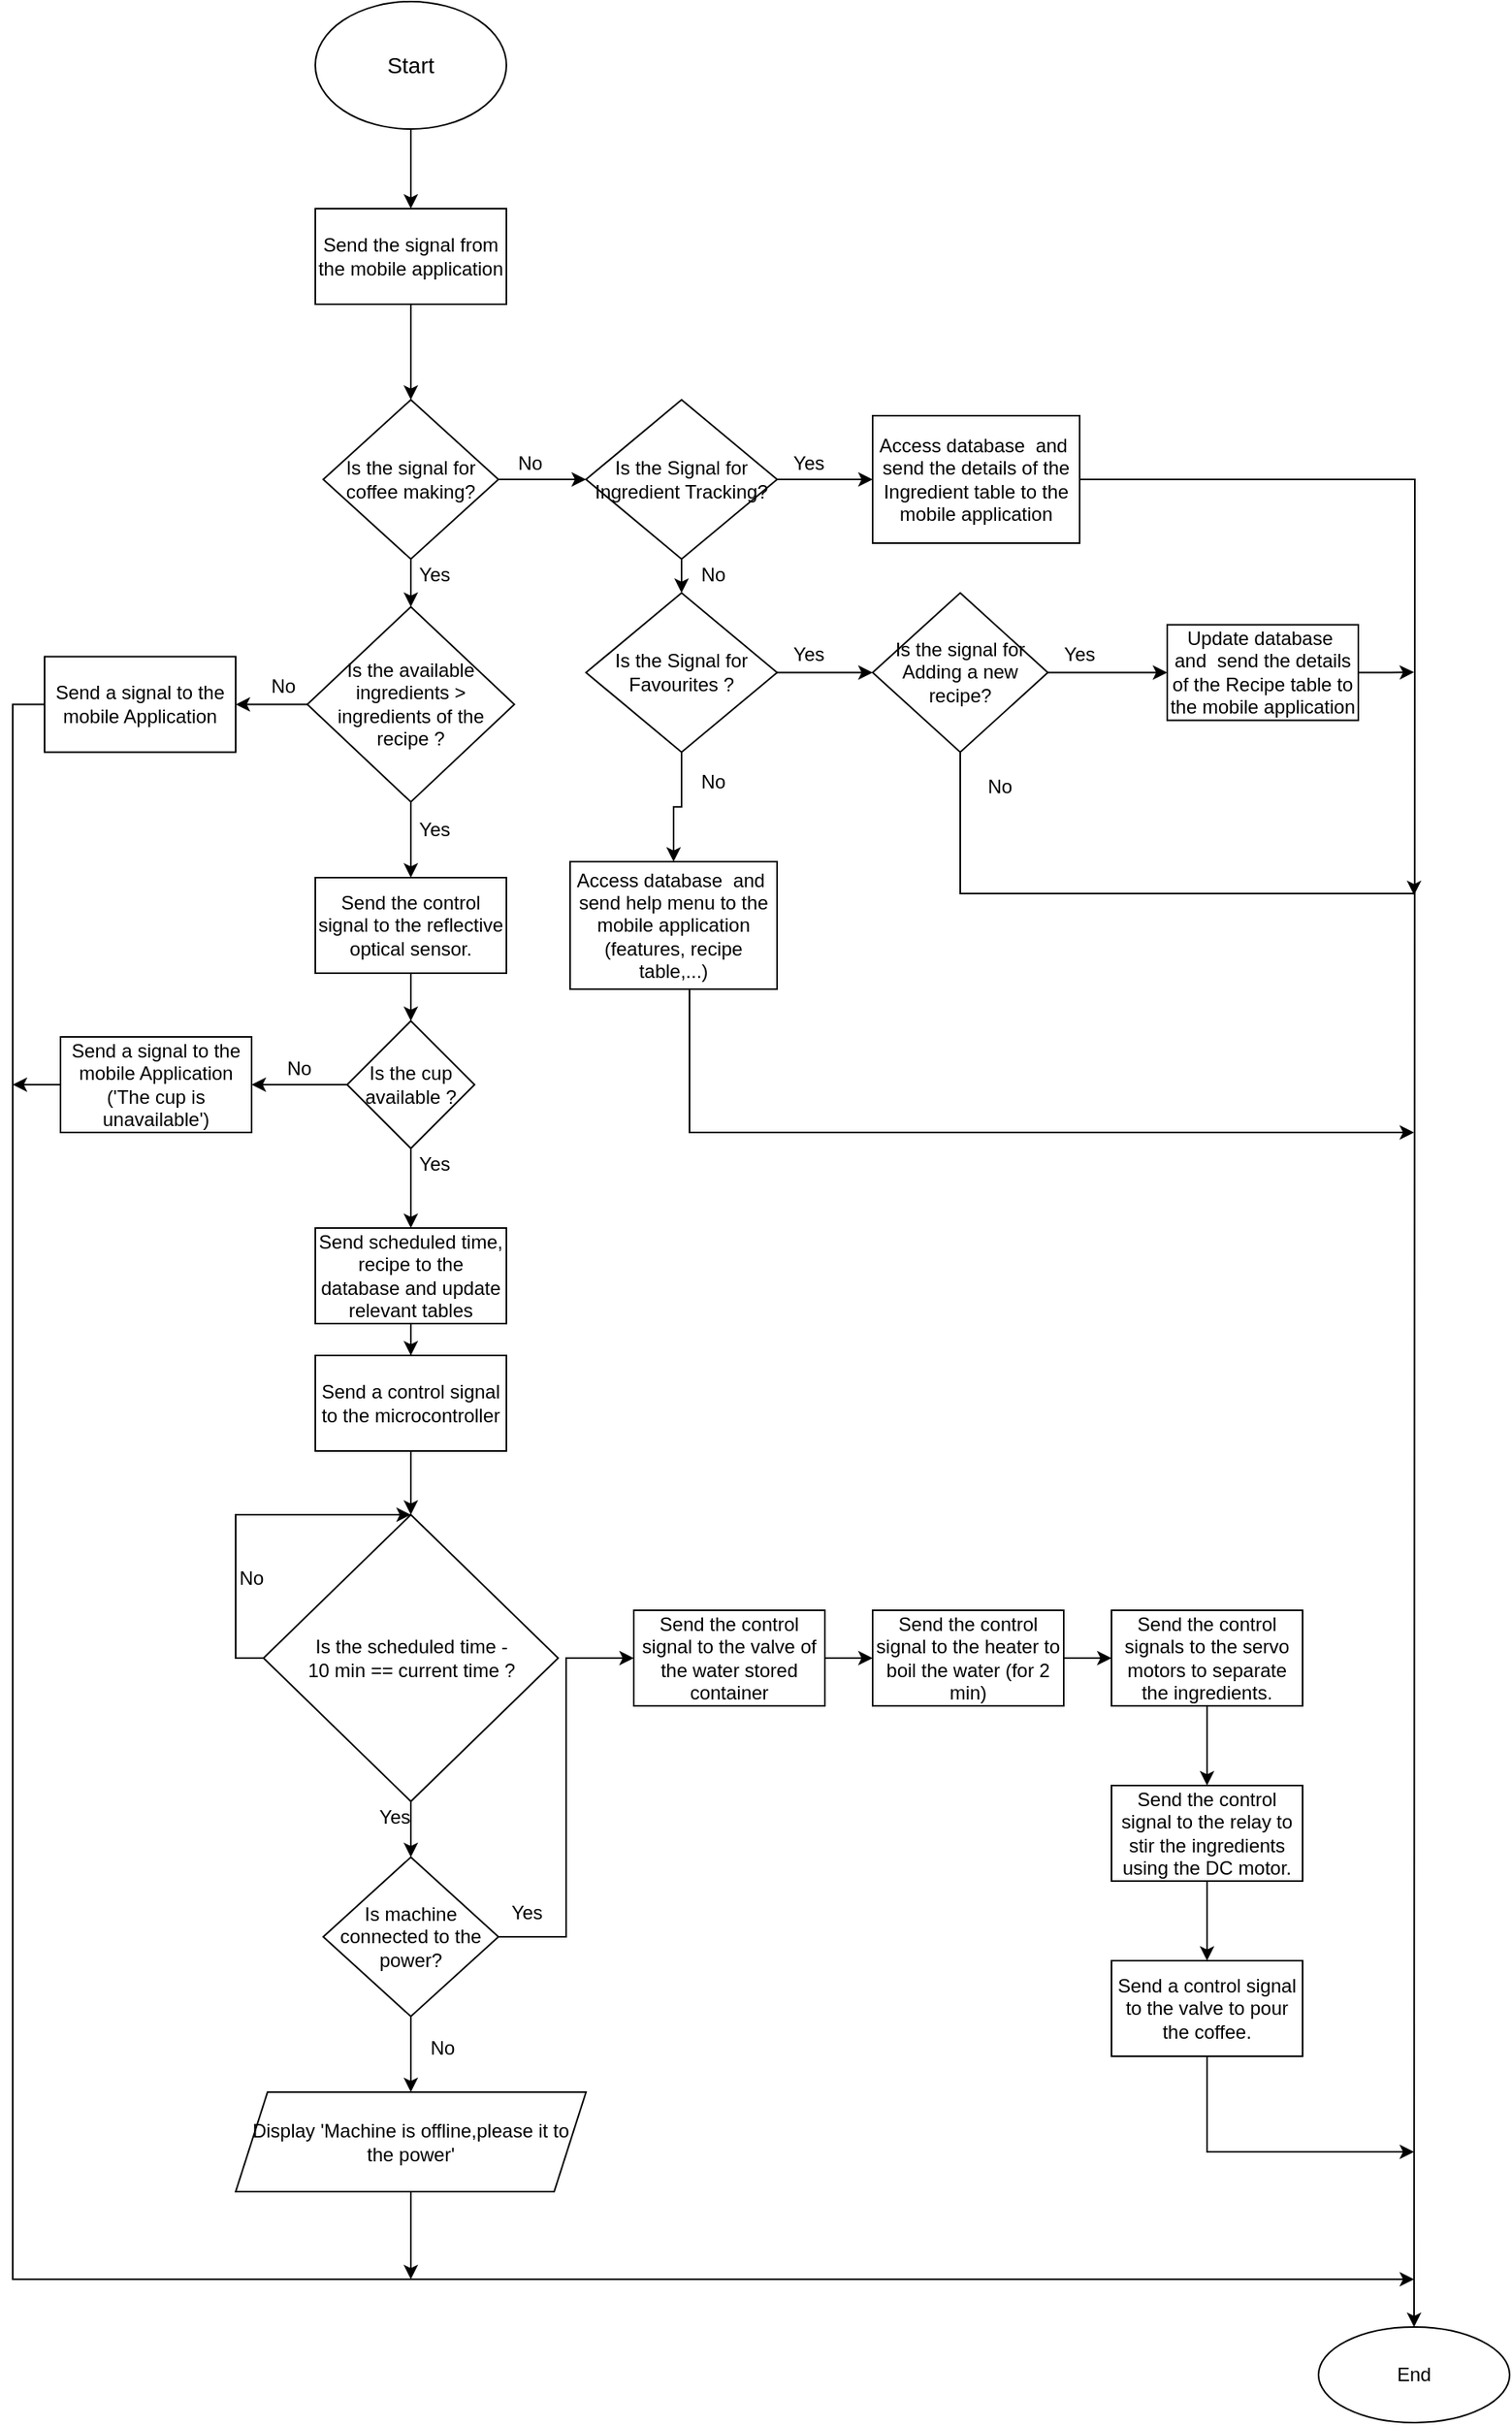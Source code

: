 <mxfile version="14.9.8" type="device"><diagram id="wZWZ_auY-8a6exWJtrAD" name="Page-1"><mxGraphModel dx="1038" dy="1624" grid="1" gridSize="10" guides="1" tooltips="1" connect="1" arrows="1" fold="1" page="1" pageScale="1" pageWidth="850" pageHeight="1100" math="0" shadow="0"><root><mxCell id="0"/><mxCell id="1" parent="0"/><mxCell id="b6nD60A77pPx2c3iy6p7-6" value="" style="edgeStyle=orthogonalEdgeStyle;rounded=0;orthogonalLoop=1;jettySize=auto;html=1;" parent="1" source="b6nD60A77pPx2c3iy6p7-4" target="b6nD60A77pPx2c3iy6p7-5" edge="1"><mxGeometry relative="1" as="geometry"/></mxCell><mxCell id="b6nD60A77pPx2c3iy6p7-4" value="&lt;font style=&quot;font-size: 14px&quot;&gt;Start&lt;/font&gt;" style="ellipse;whiteSpace=wrap;html=1;" parent="1" vertex="1"><mxGeometry x="350" y="-420" width="120" height="80" as="geometry"/></mxCell><mxCell id="b6nD60A77pPx2c3iy6p7-8" value="" style="edgeStyle=orthogonalEdgeStyle;rounded=0;orthogonalLoop=1;jettySize=auto;html=1;" parent="1" source="b6nD60A77pPx2c3iy6p7-5" target="b6nD60A77pPx2c3iy6p7-7" edge="1"><mxGeometry relative="1" as="geometry"/></mxCell><mxCell id="b6nD60A77pPx2c3iy6p7-5" value="Send the signal from the mobile application" style="whiteSpace=wrap;html=1;" parent="1" vertex="1"><mxGeometry x="350" y="-290" width="120" height="60" as="geometry"/></mxCell><mxCell id="b6nD60A77pPx2c3iy6p7-10" value="" style="edgeStyle=orthogonalEdgeStyle;rounded=0;orthogonalLoop=1;jettySize=auto;html=1;" parent="1" source="b6nD60A77pPx2c3iy6p7-7" target="b6nD60A77pPx2c3iy6p7-9" edge="1"><mxGeometry relative="1" as="geometry"/></mxCell><mxCell id="b6nD60A77pPx2c3iy6p7-64" value="" style="edgeStyle=orthogonalEdgeStyle;rounded=0;orthogonalLoop=1;jettySize=auto;html=1;" parent="1" source="b6nD60A77pPx2c3iy6p7-7" target="b6nD60A77pPx2c3iy6p7-63" edge="1"><mxGeometry relative="1" as="geometry"/></mxCell><mxCell id="b6nD60A77pPx2c3iy6p7-7" value="Is the signal for coffee making?" style="rhombus;whiteSpace=wrap;html=1;" parent="1" vertex="1"><mxGeometry x="355" y="-170" width="110" height="100" as="geometry"/></mxCell><mxCell id="b6nD60A77pPx2c3iy6p7-16" value="" style="edgeStyle=orthogonalEdgeStyle;rounded=0;orthogonalLoop=1;jettySize=auto;html=1;" parent="1" source="b6nD60A77pPx2c3iy6p7-9" edge="1"><mxGeometry relative="1" as="geometry"><mxPoint x="700" y="-120" as="targetPoint"/></mxGeometry></mxCell><mxCell id="HlUq7J2xlEwSwo_FzvQI-16" value="" style="edgeStyle=orthogonalEdgeStyle;rounded=0;orthogonalLoop=1;jettySize=auto;html=1;" edge="1" parent="1" source="b6nD60A77pPx2c3iy6p7-9" target="HlUq7J2xlEwSwo_FzvQI-15"><mxGeometry relative="1" as="geometry"/></mxCell><mxCell id="b6nD60A77pPx2c3iy6p7-9" value="Is the Signal for Ingredient Tracking?" style="rhombus;whiteSpace=wrap;html=1;" parent="1" vertex="1"><mxGeometry x="520" y="-170" width="120" height="100" as="geometry"/></mxCell><mxCell id="b6nD60A77pPx2c3iy6p7-11" value="No" style="text;html=1;strokeColor=none;fillColor=none;align=center;verticalAlign=middle;whiteSpace=wrap;rounded=0;" parent="1" vertex="1"><mxGeometry x="465" y="-140" width="40" height="20" as="geometry"/></mxCell><mxCell id="b6nD60A77pPx2c3iy6p7-14" value="Yes" style="text;html=1;strokeColor=none;fillColor=none;align=center;verticalAlign=middle;whiteSpace=wrap;rounded=0;" parent="1" vertex="1"><mxGeometry x="640" y="-140" width="40" height="20" as="geometry"/></mxCell><mxCell id="b6nD60A77pPx2c3iy6p7-142" value="" style="edgeStyle=orthogonalEdgeStyle;rounded=0;orthogonalLoop=1;jettySize=auto;html=1;exitX=1;exitY=0.5;exitDx=0;exitDy=0;" parent="1" source="HlUq7J2xlEwSwo_FzvQI-12" edge="1"><mxGeometry relative="1" as="geometry"><mxPoint x="1040" y="1040" as="targetPoint"/><mxPoint x="1040" y="260" as="sourcePoint"/></mxGeometry></mxCell><mxCell id="b6nD60A77pPx2c3iy6p7-144" value="" style="edgeStyle=orthogonalEdgeStyle;rounded=0;orthogonalLoop=1;jettySize=auto;html=1;" parent="1" source="b6nD60A77pPx2c3iy6p7-33" edge="1"><mxGeometry relative="1" as="geometry"><mxPoint x="1040" y="290" as="targetPoint"/><Array as="points"><mxPoint x="585" y="290"/><mxPoint x="1040" y="290"/></Array></mxGeometry></mxCell><mxCell id="b6nD60A77pPx2c3iy6p7-33" value="Access database&amp;nbsp; and&amp;nbsp; send help menu to the mobile application (features, recipe table,...)" style="whiteSpace=wrap;html=1;" parent="1" vertex="1"><mxGeometry x="510" y="120" width="130" height="80" as="geometry"/></mxCell><mxCell id="b6nD60A77pPx2c3iy6p7-35" value="No" style="text;html=1;strokeColor=none;fillColor=none;align=center;verticalAlign=middle;whiteSpace=wrap;rounded=0;" parent="1" vertex="1"><mxGeometry x="580" y="-70" width="40" height="20" as="geometry"/></mxCell><mxCell id="b6nD60A77pPx2c3iy6p7-40" value="Yes" style="text;html=1;strokeColor=none;fillColor=none;align=center;verticalAlign=middle;whiteSpace=wrap;rounded=0;" parent="1" vertex="1"><mxGeometry x="405" y="-70" width="40" height="20" as="geometry"/></mxCell><mxCell id="b6nD60A77pPx2c3iy6p7-91" value="" style="edgeStyle=orthogonalEdgeStyle;rounded=0;orthogonalLoop=1;jettySize=auto;html=1;" parent="1" source="b6nD60A77pPx2c3iy6p7-63" target="b6nD60A77pPx2c3iy6p7-90" edge="1"><mxGeometry relative="1" as="geometry"/></mxCell><mxCell id="b6nD60A77pPx2c3iy6p7-129" value="" style="edgeStyle=orthogonalEdgeStyle;rounded=0;orthogonalLoop=1;jettySize=auto;html=1;" parent="1" source="b6nD60A77pPx2c3iy6p7-63" target="b6nD60A77pPx2c3iy6p7-128" edge="1"><mxGeometry relative="1" as="geometry"/></mxCell><mxCell id="b6nD60A77pPx2c3iy6p7-63" value="Is the available ingredients &amp;gt; ingredients of the recipe ?" style="rhombus;whiteSpace=wrap;html=1;" parent="1" vertex="1"><mxGeometry x="345" y="-40" width="130" height="122.5" as="geometry"/></mxCell><mxCell id="b6nD60A77pPx2c3iy6p7-72" value="" style="edgeStyle=orthogonalEdgeStyle;rounded=0;orthogonalLoop=1;jettySize=auto;html=1;exitX=0;exitY=0.5;exitDx=0;exitDy=0;" parent="1" source="b6nD60A77pPx2c3iy6p7-113" edge="1"><mxGeometry relative="1" as="geometry"><mxPoint x="410" y="530" as="targetPoint"/><Array as="points"><mxPoint x="300" y="620"/><mxPoint x="300" y="530"/></Array><mxPoint x="335" y="620" as="sourcePoint"/></mxGeometry></mxCell><mxCell id="b6nD60A77pPx2c3iy6p7-87" value="Yes" style="text;html=1;strokeColor=none;fillColor=none;align=center;verticalAlign=middle;whiteSpace=wrap;rounded=0;" parent="1" vertex="1"><mxGeometry x="405" y="300" width="40" height="20" as="geometry"/></mxCell><mxCell id="b6nD60A77pPx2c3iy6p7-136" value="" style="edgeStyle=orthogonalEdgeStyle;rounded=0;orthogonalLoop=1;jettySize=auto;html=1;" parent="1" source="b6nD60A77pPx2c3iy6p7-90" edge="1"><mxGeometry relative="1" as="geometry"><mxPoint x="1040" y="1010" as="targetPoint"/><Array as="points"><mxPoint x="160" y="21"/><mxPoint x="160" y="1010"/><mxPoint x="1040" y="1010"/></Array></mxGeometry></mxCell><mxCell id="b6nD60A77pPx2c3iy6p7-90" value="Send a signal to the mobile Application" style="whiteSpace=wrap;html=1;" parent="1" vertex="1"><mxGeometry x="180" y="-8.75" width="120" height="60" as="geometry"/></mxCell><mxCell id="b6nD60A77pPx2c3iy6p7-92" value="No" style="text;html=1;strokeColor=none;fillColor=none;align=center;verticalAlign=middle;whiteSpace=wrap;rounded=0;" parent="1" vertex="1"><mxGeometry x="310" width="40" height="20" as="geometry"/></mxCell><mxCell id="b6nD60A77pPx2c3iy6p7-102" value="" style="edgeStyle=orthogonalEdgeStyle;rounded=0;orthogonalLoop=1;jettySize=auto;html=1;" parent="1" source="b6nD60A77pPx2c3iy6p7-103" target="b6nD60A77pPx2c3iy6p7-106" edge="1"><mxGeometry relative="1" as="geometry"/></mxCell><mxCell id="b6nD60A77pPx2c3iy6p7-125" value="" style="edgeStyle=orthogonalEdgeStyle;rounded=0;orthogonalLoop=1;jettySize=auto;html=1;" parent="1" source="b6nD60A77pPx2c3iy6p7-103" target="b6nD60A77pPx2c3iy6p7-109" edge="1"><mxGeometry relative="1" as="geometry"/></mxCell><mxCell id="b6nD60A77pPx2c3iy6p7-103" value="Is the cup available ?" style="rhombus;whiteSpace=wrap;html=1;" parent="1" vertex="1"><mxGeometry x="370" y="220" width="80" height="80" as="geometry"/></mxCell><mxCell id="b6nD60A77pPx2c3iy6p7-150" value="" style="edgeStyle=orthogonalEdgeStyle;rounded=0;orthogonalLoop=1;jettySize=auto;html=1;" parent="1" source="b6nD60A77pPx2c3iy6p7-104" edge="1"><mxGeometry relative="1" as="geometry"><mxPoint x="1040" y="930" as="targetPoint"/><Array as="points"><mxPoint x="910" y="930"/></Array></mxGeometry></mxCell><mxCell id="b6nD60A77pPx2c3iy6p7-104" value="Send a control signal to the valve to pour the coffee." style="whiteSpace=wrap;html=1;" parent="1" vertex="1"><mxGeometry x="850" y="810" width="120" height="60" as="geometry"/></mxCell><mxCell id="b6nD60A77pPx2c3iy6p7-105" value="No" style="text;html=1;strokeColor=none;fillColor=none;align=center;verticalAlign=middle;whiteSpace=wrap;rounded=0;" parent="1" vertex="1"><mxGeometry x="320" y="240" width="40" height="20" as="geometry"/></mxCell><mxCell id="b6nD60A77pPx2c3iy6p7-138" value="" style="edgeStyle=orthogonalEdgeStyle;rounded=0;orthogonalLoop=1;jettySize=auto;html=1;" parent="1" source="b6nD60A77pPx2c3iy6p7-106" edge="1"><mxGeometry relative="1" as="geometry"><mxPoint x="160" y="260" as="targetPoint"/></mxGeometry></mxCell><mxCell id="b6nD60A77pPx2c3iy6p7-106" value="&lt;div&gt;Send a signal to the mobile Application&lt;/div&gt;&lt;div&gt;('The cup is unavailable')&lt;br&gt;&lt;/div&gt;" style="whiteSpace=wrap;html=1;" parent="1" vertex="1"><mxGeometry x="190" y="230" width="120" height="60" as="geometry"/></mxCell><mxCell id="b6nD60A77pPx2c3iy6p7-108" value="" style="edgeStyle=orthogonalEdgeStyle;rounded=0;orthogonalLoop=1;jettySize=auto;html=1;" parent="1" source="b6nD60A77pPx2c3iy6p7-109" target="b6nD60A77pPx2c3iy6p7-111" edge="1"><mxGeometry relative="1" as="geometry"/></mxCell><mxCell id="b6nD60A77pPx2c3iy6p7-109" value="Send scheduled time, recipe to the database and update relevant tables" style="whiteSpace=wrap;html=1;" parent="1" vertex="1"><mxGeometry x="350" y="350" width="120" height="60" as="geometry"/></mxCell><mxCell id="b6nD60A77pPx2c3iy6p7-110" value="" style="edgeStyle=orthogonalEdgeStyle;rounded=0;orthogonalLoop=1;jettySize=auto;html=1;" parent="1" source="b6nD60A77pPx2c3iy6p7-111" target="b6nD60A77pPx2c3iy6p7-113" edge="1"><mxGeometry relative="1" as="geometry"/></mxCell><mxCell id="b6nD60A77pPx2c3iy6p7-111" value="Send a control signal to the microcontroller" style="whiteSpace=wrap;html=1;" parent="1" vertex="1"><mxGeometry x="350" y="430" width="120" height="60" as="geometry"/></mxCell><mxCell id="HlUq7J2xlEwSwo_FzvQI-6" value="" style="edgeStyle=orthogonalEdgeStyle;rounded=0;orthogonalLoop=1;jettySize=auto;html=1;" edge="1" parent="1" source="b6nD60A77pPx2c3iy6p7-113" target="HlUq7J2xlEwSwo_FzvQI-2"><mxGeometry relative="1" as="geometry"/></mxCell><mxCell id="b6nD60A77pPx2c3iy6p7-113" value="&lt;div&gt;Is the scheduled time - &lt;br&gt;&lt;/div&gt;&lt;div&gt;10 min == current time ?&lt;/div&gt;" style="rhombus;whiteSpace=wrap;html=1;" parent="1" vertex="1"><mxGeometry x="317.5" y="530" width="185" height="180" as="geometry"/></mxCell><mxCell id="b6nD60A77pPx2c3iy6p7-114" value="" style="edgeStyle=orthogonalEdgeStyle;rounded=0;orthogonalLoop=1;jettySize=auto;html=1;" parent="1" source="b6nD60A77pPx2c3iy6p7-115" target="b6nD60A77pPx2c3iy6p7-117" edge="1"><mxGeometry relative="1" as="geometry"/></mxCell><mxCell id="b6nD60A77pPx2c3iy6p7-115" value="Send the control signal to the valve of the water stored container " style="whiteSpace=wrap;html=1;" parent="1" vertex="1"><mxGeometry x="550" y="590" width="120" height="60" as="geometry"/></mxCell><mxCell id="b6nD60A77pPx2c3iy6p7-116" value="" style="edgeStyle=orthogonalEdgeStyle;rounded=0;orthogonalLoop=1;jettySize=auto;html=1;" parent="1" source="b6nD60A77pPx2c3iy6p7-117" target="b6nD60A77pPx2c3iy6p7-120" edge="1"><mxGeometry relative="1" as="geometry"/></mxCell><mxCell id="b6nD60A77pPx2c3iy6p7-117" value="Send the control signal to the heater to boil the water (for 2 min)" style="whiteSpace=wrap;html=1;" parent="1" vertex="1"><mxGeometry x="700" y="590" width="120" height="60" as="geometry"/></mxCell><mxCell id="b6nD60A77pPx2c3iy6p7-118" value="Yes" style="text;html=1;strokeColor=none;fillColor=none;align=center;verticalAlign=middle;whiteSpace=wrap;rounded=0;" parent="1" vertex="1"><mxGeometry x="462.5" y="770" width="40" height="20" as="geometry"/></mxCell><mxCell id="b6nD60A77pPx2c3iy6p7-145" value="" style="edgeStyle=orthogonalEdgeStyle;rounded=0;orthogonalLoop=1;jettySize=auto;html=1;" parent="1" source="b6nD60A77pPx2c3iy6p7-120" target="b6nD60A77pPx2c3iy6p7-122" edge="1"><mxGeometry relative="1" as="geometry"/></mxCell><mxCell id="b6nD60A77pPx2c3iy6p7-120" value="Send the control signals to the servo motors to separate the ingredients." style="whiteSpace=wrap;html=1;" parent="1" vertex="1"><mxGeometry x="850" y="590" width="120" height="60" as="geometry"/></mxCell><mxCell id="b6nD60A77pPx2c3iy6p7-146" value="" style="edgeStyle=orthogonalEdgeStyle;rounded=0;orthogonalLoop=1;jettySize=auto;html=1;" parent="1" source="b6nD60A77pPx2c3iy6p7-122" target="b6nD60A77pPx2c3iy6p7-104" edge="1"><mxGeometry relative="1" as="geometry"/></mxCell><mxCell id="b6nD60A77pPx2c3iy6p7-122" value="Send the control signal to the relay to stir the ingredients using the DC motor." style="whiteSpace=wrap;html=1;" parent="1" vertex="1"><mxGeometry x="850" y="700" width="120" height="60" as="geometry"/></mxCell><mxCell id="b6nD60A77pPx2c3iy6p7-127" value="Yes" style="text;html=1;strokeColor=none;fillColor=none;align=center;verticalAlign=middle;whiteSpace=wrap;rounded=0;" parent="1" vertex="1"><mxGeometry x="405" y="90" width="40" height="20" as="geometry"/></mxCell><mxCell id="b6nD60A77pPx2c3iy6p7-130" value="" style="edgeStyle=orthogonalEdgeStyle;rounded=0;orthogonalLoop=1;jettySize=auto;html=1;" parent="1" source="b6nD60A77pPx2c3iy6p7-128" target="b6nD60A77pPx2c3iy6p7-103" edge="1"><mxGeometry relative="1" as="geometry"/></mxCell><mxCell id="b6nD60A77pPx2c3iy6p7-128" value="Send the control signal to the reflective optical sensor." style="whiteSpace=wrap;html=1;" parent="1" vertex="1"><mxGeometry x="350" y="130" width="120" height="60" as="geometry"/></mxCell><mxCell id="b6nD60A77pPx2c3iy6p7-131" value="No" style="text;html=1;strokeColor=none;fillColor=none;align=center;verticalAlign=middle;whiteSpace=wrap;rounded=0;" parent="1" vertex="1"><mxGeometry x="290" y="560" width="40" height="20" as="geometry"/></mxCell><mxCell id="b6nD60A77pPx2c3iy6p7-133" value="End" style="ellipse;whiteSpace=wrap;html=1;" parent="1" vertex="1"><mxGeometry x="980" y="1040" width="120" height="60" as="geometry"/></mxCell><mxCell id="HlUq7J2xlEwSwo_FzvQI-1" value="" style="edgeStyle=orthogonalEdgeStyle;rounded=0;orthogonalLoop=1;jettySize=auto;html=1;" edge="1" parent="1" source="HlUq7J2xlEwSwo_FzvQI-2" target="HlUq7J2xlEwSwo_FzvQI-5"><mxGeometry relative="1" as="geometry"/></mxCell><mxCell id="HlUq7J2xlEwSwo_FzvQI-9" value="" style="edgeStyle=orthogonalEdgeStyle;rounded=0;orthogonalLoop=1;jettySize=auto;html=1;entryX=0;entryY=0.5;entryDx=0;entryDy=0;" edge="1" parent="1" source="HlUq7J2xlEwSwo_FzvQI-2" target="b6nD60A77pPx2c3iy6p7-115"><mxGeometry relative="1" as="geometry"><mxPoint x="540" y="795" as="targetPoint"/></mxGeometry></mxCell><mxCell id="HlUq7J2xlEwSwo_FzvQI-2" value="Is machine connected to the power?" style="rhombus;whiteSpace=wrap;html=1;strokeWidth=1;" vertex="1" parent="1"><mxGeometry x="355" y="745" width="110" height="100" as="geometry"/></mxCell><mxCell id="HlUq7J2xlEwSwo_FzvQI-3" value="Yes" style="text;html=1;strokeColor=none;fillColor=none;align=center;verticalAlign=middle;whiteSpace=wrap;rounded=0;" vertex="1" parent="1"><mxGeometry x="380" y="710" width="40" height="20" as="geometry"/></mxCell><mxCell id="HlUq7J2xlEwSwo_FzvQI-4" value="No" style="text;html=1;strokeColor=none;fillColor=none;align=center;verticalAlign=middle;whiteSpace=wrap;rounded=0;" vertex="1" parent="1"><mxGeometry x="410" y="855" width="40" height="20" as="geometry"/></mxCell><mxCell id="HlUq7J2xlEwSwo_FzvQI-11" value="" style="edgeStyle=orthogonalEdgeStyle;rounded=0;orthogonalLoop=1;jettySize=auto;html=1;" edge="1" parent="1" source="HlUq7J2xlEwSwo_FzvQI-5"><mxGeometry relative="1" as="geometry"><mxPoint x="410" y="1010" as="targetPoint"/></mxGeometry></mxCell><mxCell id="HlUq7J2xlEwSwo_FzvQI-5" value="Display 'Machine is offline,please it to the power'" style="shape=parallelogram;perimeter=parallelogramPerimeter;whiteSpace=wrap;html=1;fixedSize=1;strokeWidth=1;" vertex="1" parent="1"><mxGeometry x="300" y="892.5" width="220" height="62.5" as="geometry"/></mxCell><mxCell id="HlUq7J2xlEwSwo_FzvQI-12" value="Access database&amp;nbsp; and&amp;nbsp; send the details of the Ingredient table to the mobile application" style="whiteSpace=wrap;html=1;" vertex="1" parent="1"><mxGeometry x="700" y="-160" width="130" height="80" as="geometry"/></mxCell><mxCell id="HlUq7J2xlEwSwo_FzvQI-18" value="" style="edgeStyle=orthogonalEdgeStyle;rounded=0;orthogonalLoop=1;jettySize=auto;html=1;" edge="1" parent="1" source="HlUq7J2xlEwSwo_FzvQI-15" target="HlUq7J2xlEwSwo_FzvQI-17"><mxGeometry relative="1" as="geometry"/></mxCell><mxCell id="HlUq7J2xlEwSwo_FzvQI-28" value="" style="edgeStyle=orthogonalEdgeStyle;rounded=0;orthogonalLoop=1;jettySize=auto;html=1;" edge="1" parent="1" source="HlUq7J2xlEwSwo_FzvQI-15" target="b6nD60A77pPx2c3iy6p7-33"><mxGeometry relative="1" as="geometry"/></mxCell><mxCell id="HlUq7J2xlEwSwo_FzvQI-15" value="Is the Signal for Favourites ?" style="rhombus;whiteSpace=wrap;html=1;" vertex="1" parent="1"><mxGeometry x="520" y="-48.75" width="120" height="100" as="geometry"/></mxCell><mxCell id="HlUq7J2xlEwSwo_FzvQI-20" value="" style="edgeStyle=orthogonalEdgeStyle;rounded=0;orthogonalLoop=1;jettySize=auto;html=1;" edge="1" parent="1" source="HlUq7J2xlEwSwo_FzvQI-17" target="HlUq7J2xlEwSwo_FzvQI-19"><mxGeometry relative="1" as="geometry"/></mxCell><mxCell id="HlUq7J2xlEwSwo_FzvQI-32" value="" style="edgeStyle=orthogonalEdgeStyle;rounded=0;orthogonalLoop=1;jettySize=auto;html=1;" edge="1" parent="1" source="HlUq7J2xlEwSwo_FzvQI-17"><mxGeometry relative="1" as="geometry"><mxPoint x="1040" y="141" as="targetPoint"/><Array as="points"><mxPoint x="755" y="140"/></Array></mxGeometry></mxCell><mxCell id="HlUq7J2xlEwSwo_FzvQI-17" value="&lt;div&gt;Is the signal for Adding a new recipe?&lt;/div&gt;" style="rhombus;whiteSpace=wrap;html=1;" vertex="1" parent="1"><mxGeometry x="700" y="-48.75" width="110" height="100" as="geometry"/></mxCell><mxCell id="HlUq7J2xlEwSwo_FzvQI-22" value="" style="edgeStyle=orthogonalEdgeStyle;rounded=0;orthogonalLoop=1;jettySize=auto;html=1;" edge="1" parent="1" source="HlUq7J2xlEwSwo_FzvQI-19"><mxGeometry relative="1" as="geometry"><mxPoint x="1040" y="1" as="targetPoint"/></mxGeometry></mxCell><mxCell id="HlUq7J2xlEwSwo_FzvQI-19" value="Update database&amp;nbsp; and&amp;nbsp; send the details of the Recipe table to the mobile application" style="whiteSpace=wrap;html=1;" vertex="1" parent="1"><mxGeometry x="885" y="-28.75" width="120" height="60" as="geometry"/></mxCell><mxCell id="HlUq7J2xlEwSwo_FzvQI-23" value="Yes" style="text;html=1;strokeColor=none;fillColor=none;align=center;verticalAlign=middle;whiteSpace=wrap;rounded=0;" vertex="1" parent="1"><mxGeometry x="810" y="-20" width="40" height="20" as="geometry"/></mxCell><mxCell id="HlUq7J2xlEwSwo_FzvQI-26" value="No" style="text;html=1;strokeColor=none;fillColor=none;align=center;verticalAlign=middle;whiteSpace=wrap;rounded=0;" vertex="1" parent="1"><mxGeometry x="760" y="62.5" width="40" height="20" as="geometry"/></mxCell><mxCell id="HlUq7J2xlEwSwo_FzvQI-29" value="No" style="text;html=1;strokeColor=none;fillColor=none;align=center;verticalAlign=middle;whiteSpace=wrap;rounded=0;" vertex="1" parent="1"><mxGeometry x="580" y="60" width="40" height="20" as="geometry"/></mxCell><mxCell id="HlUq7J2xlEwSwo_FzvQI-30" value="Yes" style="text;html=1;strokeColor=none;fillColor=none;align=center;verticalAlign=middle;whiteSpace=wrap;rounded=0;" vertex="1" parent="1"><mxGeometry x="640" y="-20" width="40" height="20" as="geometry"/></mxCell></root></mxGraphModel></diagram></mxfile>